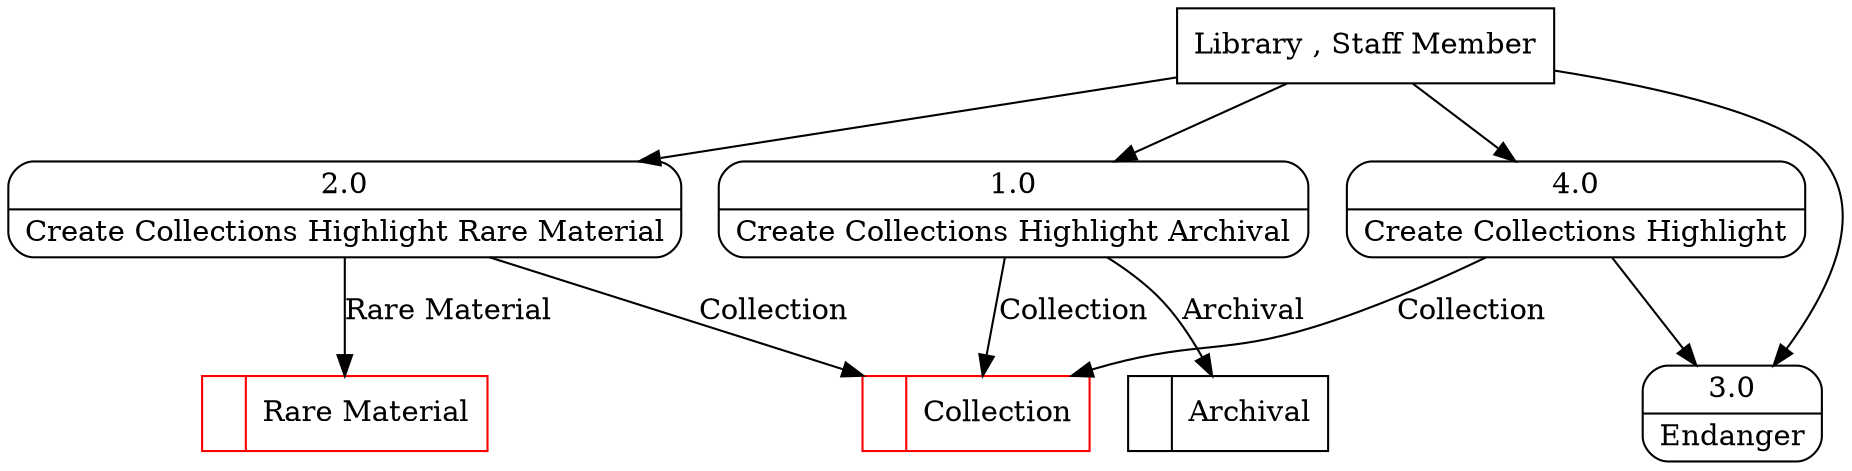 digraph dfd2{ 
node[shape=record]
200 [label="<f0>  |<f1> Collection " color=red];
201 [label="<f0>  |<f1> Archival " ];
202 [label="<f0>  |<f1> Rare Material " color=red];
203 [label="Library , Staff Member" shape=box];
204 [label="{<f0> 1.0|<f1> Create Collections Highlight Archival }" shape=Mrecord];
205 [label="{<f0> 2.0|<f1> Create Collections Highlight Rare Material }" shape=Mrecord];
206 [label="{<f0> 3.0|<f1> Endanger }" shape=Mrecord];
207 [label="{<f0> 4.0|<f1> Create Collections Highlight }" shape=Mrecord];
203 -> 204
203 -> 205
203 -> 206
203 -> 207
204 -> 201 [label="Archival"]
204 -> 200 [label="Collection"]
205 -> 200 [label="Collection"]
205 -> 202 [label="Rare Material"]
207 -> 206
207 -> 200 [label="Collection"]
}